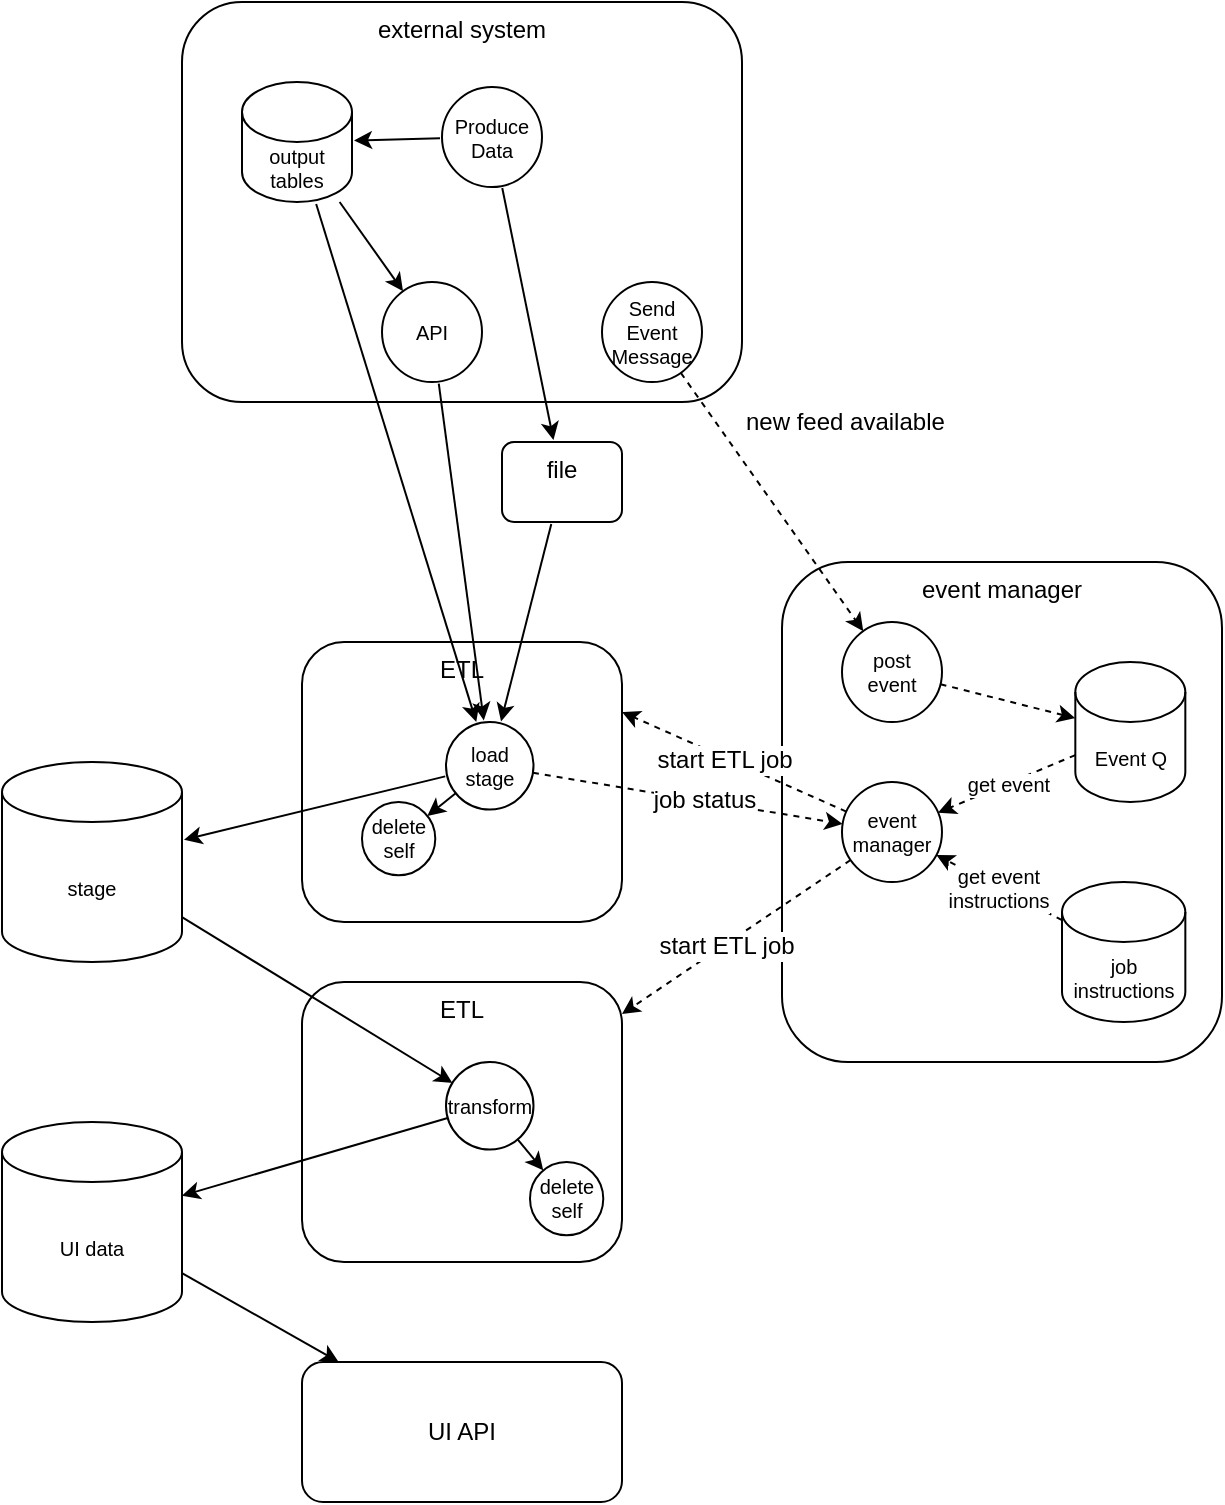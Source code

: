 <mxfile version="20.0.3" type="device" pages="2"><diagram id="--k0mkGIHIbAwBUtXwUr" name="actual architecture"><mxGraphModel dx="1162" dy="1105" grid="1" gridSize="10" guides="1" tooltips="1" connect="1" arrows="1" fold="1" page="1" pageScale="1" pageWidth="827" pageHeight="1169" math="0" shadow="0"><root><mxCell id="0"/><mxCell id="1" parent="0"/><mxCell id="-hwRA4XL9Y0TY-39Th8E-2" value="UI API" style="rounded=1;whiteSpace=wrap;html=1;" vertex="1" parent="1"><mxGeometry x="300" y="720" width="160" height="70" as="geometry"/></mxCell><mxCell id="-hwRA4XL9Y0TY-39Th8E-6" value="file" style="rounded=1;whiteSpace=wrap;html=1;verticalAlign=top;align=center;" vertex="1" parent="1"><mxGeometry x="400" y="260" width="60" height="40" as="geometry"/></mxCell><mxCell id="-hwRA4XL9Y0TY-39Th8E-9" value="" style="endArrow=classic;html=1;rounded=0;" edge="1" parent="1" source="-hwRA4XL9Y0TY-39Th8E-61" target="-hwRA4XL9Y0TY-39Th8E-2"><mxGeometry width="50" height="50" relative="1" as="geometry"><mxPoint x="340" y="680" as="sourcePoint"/><mxPoint x="440" y="670" as="targetPoint"/></mxGeometry></mxCell><mxCell id="-hwRA4XL9Y0TY-39Th8E-22" value="" style="group" vertex="1" connectable="0" parent="1"><mxGeometry x="540" y="320" width="220" height="250" as="geometry"/></mxCell><mxCell id="-hwRA4XL9Y0TY-39Th8E-10" value="event manager" style="rounded=1;whiteSpace=wrap;html=1;verticalAlign=top;align=center;" vertex="1" parent="-hwRA4XL9Y0TY-39Th8E-22"><mxGeometry width="220.0" height="250" as="geometry"/></mxCell><mxCell id="-hwRA4XL9Y0TY-39Th8E-16" value="Event Q" style="shape=cylinder3;whiteSpace=wrap;html=1;boundedLbl=1;backgroundOutline=1;size=15;fontSize=10;" vertex="1" parent="-hwRA4XL9Y0TY-39Th8E-22"><mxGeometry x="146.667" y="50" width="55.0" height="70" as="geometry"/></mxCell><mxCell id="-hwRA4XL9Y0TY-39Th8E-32" value="event manager" style="ellipse;whiteSpace=wrap;html=1;aspect=fixed;fontSize=10;" vertex="1" parent="-hwRA4XL9Y0TY-39Th8E-22"><mxGeometry x="29.997" y="110" width="50" height="50" as="geometry"/></mxCell><mxCell id="-hwRA4XL9Y0TY-39Th8E-33" value="" style="endArrow=classic;html=1;rounded=0;fontSize=10;elbow=vertical;dashed=1;endSize=6;startSize=6;" edge="1" parent="-hwRA4XL9Y0TY-39Th8E-22" source="-hwRA4XL9Y0TY-39Th8E-57" target="-hwRA4XL9Y0TY-39Th8E-16"><mxGeometry width="50" height="50" relative="1" as="geometry"><mxPoint x="90.702" y="-268.145" as="sourcePoint"/><mxPoint x="80.43" y="154.396" as="targetPoint"/></mxGeometry></mxCell><mxCell id="-hwRA4XL9Y0TY-39Th8E-55" value="job instructions" style="shape=cylinder3;whiteSpace=wrap;html=1;boundedLbl=1;backgroundOutline=1;size=15;fontSize=10;" vertex="1" parent="-hwRA4XL9Y0TY-39Th8E-22"><mxGeometry x="140" y="160" width="61.67" height="70" as="geometry"/></mxCell><mxCell id="-hwRA4XL9Y0TY-39Th8E-57" value="post &lt;br&gt;event" style="ellipse;whiteSpace=wrap;html=1;aspect=fixed;fontSize=10;" vertex="1" parent="-hwRA4XL9Y0TY-39Th8E-22"><mxGeometry x="29.999" y="30" width="50" height="50" as="geometry"/></mxCell><mxCell id="-hwRA4XL9Y0TY-39Th8E-59" value="get event" style="endArrow=classic;html=1;rounded=0;fontSize=10;elbow=vertical;dashed=1;endSize=6;startSize=6;" edge="1" parent="-hwRA4XL9Y0TY-39Th8E-22" source="-hwRA4XL9Y0TY-39Th8E-16" target="-hwRA4XL9Y0TY-39Th8E-32"><mxGeometry width="50" height="50" relative="1" as="geometry"><mxPoint x="120.212" y="73.918" as="sourcePoint"/><mxPoint x="158.889" y="86.29" as="targetPoint"/></mxGeometry></mxCell><mxCell id="-hwRA4XL9Y0TY-39Th8E-60" value="get event &lt;br&gt;instructions" style="endArrow=classic;html=1;rounded=0;fontSize=10;elbow=vertical;dashed=1;endSize=6;startSize=6;" edge="1" parent="-hwRA4XL9Y0TY-39Th8E-22" source="-hwRA4XL9Y0TY-39Th8E-55" target="-hwRA4XL9Y0TY-39Th8E-32"><mxGeometry width="50" height="50" relative="1" as="geometry"><mxPoint x="156.667" y="106.534" as="sourcePoint"/><mxPoint x="88.045" y="135.316" as="targetPoint"/></mxGeometry></mxCell><mxCell id="-hwRA4XL9Y0TY-39Th8E-23" value="" style="group;labelBackgroundColor=#CCFFE6;" vertex="1" connectable="0" parent="1"><mxGeometry x="240" y="40" width="280" height="200" as="geometry"/></mxCell><mxCell id="-hwRA4XL9Y0TY-39Th8E-11" value="external system" style="rounded=1;whiteSpace=wrap;html=1;verticalAlign=top;align=center;" vertex="1" parent="-hwRA4XL9Y0TY-39Th8E-23"><mxGeometry width="280" height="200" as="geometry"/></mxCell><mxCell id="-hwRA4XL9Y0TY-39Th8E-12" value="Send Event Message" style="ellipse;whiteSpace=wrap;html=1;aspect=fixed;fontSize=10;" vertex="1" parent="-hwRA4XL9Y0TY-39Th8E-23"><mxGeometry x="210" y="140" width="50" height="50" as="geometry"/></mxCell><mxCell id="-hwRA4XL9Y0TY-39Th8E-13" value="Produce Data" style="ellipse;whiteSpace=wrap;html=1;aspect=fixed;fontSize=10;labelBackgroundColor=none;" vertex="1" parent="-hwRA4XL9Y0TY-39Th8E-23"><mxGeometry x="130" y="42.5" width="50" height="50" as="geometry"/></mxCell><mxCell id="-hwRA4XL9Y0TY-39Th8E-37" value="output tables" style="shape=cylinder3;whiteSpace=wrap;html=1;boundedLbl=1;backgroundOutline=1;size=15;fontSize=10;" vertex="1" parent="-hwRA4XL9Y0TY-39Th8E-23"><mxGeometry x="30" y="40" width="55" height="60" as="geometry"/></mxCell><mxCell id="-hwRA4XL9Y0TY-39Th8E-26" value="" style="endArrow=classic;html=1;rounded=0;fontSize=10;sourcePerimeterSpacing=1;targetPerimeterSpacing=1;elbow=vertical;" edge="1" parent="-hwRA4XL9Y0TY-39Th8E-23" source="-hwRA4XL9Y0TY-39Th8E-13" target="-hwRA4XL9Y0TY-39Th8E-37"><mxGeometry width="50" height="50" relative="1" as="geometry"><mxPoint x="43.577" y="105.298" as="sourcePoint"/><mxPoint x="-208.6" y="183.528" as="targetPoint"/></mxGeometry></mxCell><mxCell id="-hwRA4XL9Y0TY-39Th8E-39" value="API" style="ellipse;whiteSpace=wrap;html=1;aspect=fixed;fontSize=10;labelBackgroundColor=none;" vertex="1" parent="-hwRA4XL9Y0TY-39Th8E-23"><mxGeometry x="100" y="140" width="50" height="50" as="geometry"/></mxCell><mxCell id="-hwRA4XL9Y0TY-39Th8E-52" value="" style="endArrow=classic;html=1;rounded=0;" edge="1" parent="-hwRA4XL9Y0TY-39Th8E-23" source="-hwRA4XL9Y0TY-39Th8E-37" target="-hwRA4XL9Y0TY-39Th8E-39"><mxGeometry width="50" height="50" relative="1" as="geometry"><mxPoint x="110" y="650" as="sourcePoint"/><mxPoint x="110" y="690" as="targetPoint"/></mxGeometry></mxCell><mxCell id="-hwRA4XL9Y0TY-39Th8E-25" value="" style="endArrow=classic;html=1;rounded=0;fontSize=10;sourcePerimeterSpacing=1;targetPerimeterSpacing=1;elbow=vertical;" edge="1" parent="1" source="-hwRA4XL9Y0TY-39Th8E-13" target="-hwRA4XL9Y0TY-39Th8E-6"><mxGeometry width="50" height="50" relative="1" as="geometry"><mxPoint x="517.549" y="154.274" as="sourcePoint"/><mxPoint x="467.435" y="209" as="targetPoint"/></mxGeometry></mxCell><mxCell id="-hwRA4XL9Y0TY-39Th8E-15" value="" style="endArrow=classic;html=1;rounded=0;fontSize=10;elbow=vertical;dashed=1;endSize=6;startSize=6;" edge="1" parent="1" source="-hwRA4XL9Y0TY-39Th8E-12" target="-hwRA4XL9Y0TY-39Th8E-57"><mxGeometry width="50" height="50" relative="1" as="geometry"><mxPoint x="400" y="530" as="sourcePoint"/><mxPoint x="450" y="480" as="targetPoint"/></mxGeometry></mxCell><mxCell id="-hwRA4XL9Y0TY-39Th8E-29" value="&lt;span style=&quot;font-size: 12px;&quot;&gt;new feed available&lt;/span&gt;" style="edgeLabel;html=1;align=left;verticalAlign=middle;resizable=0;points=[];fontSize=10;labelBackgroundColor=none;" vertex="1" connectable="0" parent="-hwRA4XL9Y0TY-39Th8E-15"><mxGeometry x="0.006" y="-1" relative="1" as="geometry"><mxPoint x="-14" y="-41" as="offset"/></mxGeometry></mxCell><mxCell id="-hwRA4XL9Y0TY-39Th8E-41" value="" style="group" vertex="1" connectable="0" parent="1"><mxGeometry x="260" y="360" width="200" height="140" as="geometry"/></mxCell><mxCell id="-hwRA4XL9Y0TY-39Th8E-27" value="ETL" style="rounded=1;whiteSpace=wrap;html=1;verticalAlign=top;" vertex="1" parent="-hwRA4XL9Y0TY-39Th8E-41"><mxGeometry x="40" width="160" height="140" as="geometry"/></mxCell><mxCell id="-hwRA4XL9Y0TY-39Th8E-31" value="load &lt;br&gt;stage" style="ellipse;whiteSpace=wrap;html=1;aspect=fixed;fontSize=10;" vertex="1" parent="-hwRA4XL9Y0TY-39Th8E-41"><mxGeometry x="111.999" y="40" width="43.75" height="43.75" as="geometry"/></mxCell><mxCell id="-hwRA4XL9Y0TY-39Th8E-53" value="delete self" style="ellipse;whiteSpace=wrap;html=1;aspect=fixed;fontSize=10;" vertex="1" parent="-hwRA4XL9Y0TY-39Th8E-41"><mxGeometry x="69.999" y="80" width="36.645" height="36.645" as="geometry"/></mxCell><mxCell id="-hwRA4XL9Y0TY-39Th8E-54" value="" style="edgeStyle=none;rounded=0;orthogonalLoop=1;jettySize=auto;html=1;fontSize=12;startSize=6;endSize=6;sourcePerimeterSpacing=0;targetPerimeterSpacing=0;elbow=vertical;" edge="1" parent="-hwRA4XL9Y0TY-39Th8E-41" source="-hwRA4XL9Y0TY-39Th8E-31" target="-hwRA4XL9Y0TY-39Th8E-53"><mxGeometry relative="1" as="geometry"/></mxCell><mxCell id="-hwRA4XL9Y0TY-39Th8E-30" value="stage" style="shape=cylinder3;whiteSpace=wrap;html=1;boundedLbl=1;backgroundOutline=1;size=15;fontSize=10;" vertex="1" parent="1"><mxGeometry x="150" y="420" width="90" height="100" as="geometry"/></mxCell><mxCell id="-hwRA4XL9Y0TY-39Th8E-42" value="" style="endArrow=classic;html=1;rounded=0;fontSize=10;sourcePerimeterSpacing=1;targetPerimeterSpacing=1;elbow=vertical;" edge="1" parent="1" source="-hwRA4XL9Y0TY-39Th8E-6" target="-hwRA4XL9Y0TY-39Th8E-31"><mxGeometry width="50" height="50" relative="1" as="geometry"><mxPoint x="405" y="143.5" as="sourcePoint"/><mxPoint x="405" y="269" as="targetPoint"/></mxGeometry></mxCell><mxCell id="-hwRA4XL9Y0TY-39Th8E-43" value="" style="endArrow=classic;html=1;rounded=0;fontSize=10;elbow=vertical;dashed=1;endSize=6;startSize=6;entryX=1;entryY=0.25;entryDx=0;entryDy=0;" edge="1" parent="1" source="-hwRA4XL9Y0TY-39Th8E-32" target="-hwRA4XL9Y0TY-39Th8E-27"><mxGeometry width="50" height="50" relative="1" as="geometry"><mxPoint x="629.997" y="505.885" as="sourcePoint"/><mxPoint x="670" y="506.614" as="targetPoint"/></mxGeometry></mxCell><mxCell id="-hwRA4XL9Y0TY-39Th8E-44" value="start ETL job" style="edgeLabel;html=1;align=center;verticalAlign=middle;resizable=0;points=[];fontSize=12;" vertex="1" connectable="0" parent="-hwRA4XL9Y0TY-39Th8E-43"><mxGeometry x="0.093" y="1" relative="1" as="geometry"><mxPoint as="offset"/></mxGeometry></mxCell><mxCell id="-hwRA4XL9Y0TY-39Th8E-45" value="" style="endArrow=classic;html=1;rounded=0;fontSize=10;sourcePerimeterSpacing=1;targetPerimeterSpacing=1;elbow=vertical;" edge="1" parent="1" source="-hwRA4XL9Y0TY-39Th8E-31" target="-hwRA4XL9Y0TY-39Th8E-30"><mxGeometry width="50" height="50" relative="1" as="geometry"><mxPoint x="405.691" y="311" as="sourcePoint"/><mxPoint x="409.186" y="417.144" as="targetPoint"/></mxGeometry></mxCell><mxCell id="-hwRA4XL9Y0TY-39Th8E-47" value="" style="endArrow=classic;html=1;rounded=0;fontSize=10;elbow=vertical;dashed=1;endSize=6;startSize=6;" edge="1" parent="1" source="-hwRA4XL9Y0TY-39Th8E-31" target="-hwRA4XL9Y0TY-39Th8E-32"><mxGeometry width="50" height="50" relative="1" as="geometry"><mxPoint x="580.025" y="440.128" as="sourcePoint"/><mxPoint x="450" y="446.578" as="targetPoint"/></mxGeometry></mxCell><mxCell id="-hwRA4XL9Y0TY-39Th8E-48" value="job status" style="edgeLabel;html=1;align=center;verticalAlign=middle;resizable=0;points=[];fontSize=12;" vertex="1" connectable="0" parent="-hwRA4XL9Y0TY-39Th8E-47"><mxGeometry x="0.093" y="1" relative="1" as="geometry"><mxPoint as="offset"/></mxGeometry></mxCell><mxCell id="-hwRA4XL9Y0TY-39Th8E-49" value="" style="endArrow=classic;html=1;rounded=0;fontSize=10;sourcePerimeterSpacing=1;targetPerimeterSpacing=1;elbow=vertical;" edge="1" parent="1" source="-hwRA4XL9Y0TY-39Th8E-39" target="-hwRA4XL9Y0TY-39Th8E-31"><mxGeometry width="50" height="50" relative="1" as="geometry"><mxPoint x="405.585" y="311" as="sourcePoint"/><mxPoint x="408.317" y="409.006" as="targetPoint"/></mxGeometry></mxCell><mxCell id="-hwRA4XL9Y0TY-39Th8E-50" value="" style="endArrow=classic;html=1;rounded=0;fontSize=10;sourcePerimeterSpacing=1;targetPerimeterSpacing=1;elbow=vertical;" edge="1" parent="1" source="-hwRA4XL9Y0TY-39Th8E-37" target="-hwRA4XL9Y0TY-39Th8E-31"><mxGeometry width="50" height="50" relative="1" as="geometry"><mxPoint x="378.844" y="240.714" as="sourcePoint"/><mxPoint x="404.945" y="409.312" as="targetPoint"/></mxGeometry></mxCell><mxCell id="-hwRA4XL9Y0TY-39Th8E-61" value="UI data" style="shape=cylinder3;whiteSpace=wrap;html=1;boundedLbl=1;backgroundOutline=1;size=15;fontSize=10;" vertex="1" parent="1"><mxGeometry x="150" y="600" width="90" height="100" as="geometry"/></mxCell><mxCell id="-hwRA4XL9Y0TY-39Th8E-62" value="" style="group" vertex="1" connectable="0" parent="1"><mxGeometry x="260" y="530" width="200" height="140" as="geometry"/></mxCell><mxCell id="-hwRA4XL9Y0TY-39Th8E-63" value="ETL" style="rounded=1;whiteSpace=wrap;html=1;verticalAlign=top;" vertex="1" parent="-hwRA4XL9Y0TY-39Th8E-62"><mxGeometry x="40" width="160" height="140" as="geometry"/></mxCell><mxCell id="-hwRA4XL9Y0TY-39Th8E-64" value="transform" style="ellipse;whiteSpace=wrap;html=1;aspect=fixed;fontSize=10;" vertex="1" parent="-hwRA4XL9Y0TY-39Th8E-62"><mxGeometry x="111.999" y="40" width="43.75" height="43.75" as="geometry"/></mxCell><mxCell id="-hwRA4XL9Y0TY-39Th8E-65" value="delete self" style="ellipse;whiteSpace=wrap;html=1;aspect=fixed;fontSize=10;" vertex="1" parent="-hwRA4XL9Y0TY-39Th8E-62"><mxGeometry x="153.999" y="90" width="36.645" height="36.645" as="geometry"/></mxCell><mxCell id="-hwRA4XL9Y0TY-39Th8E-66" value="" style="edgeStyle=none;rounded=0;orthogonalLoop=1;jettySize=auto;html=1;fontSize=12;startSize=6;endSize=6;sourcePerimeterSpacing=0;targetPerimeterSpacing=0;elbow=vertical;" edge="1" parent="-hwRA4XL9Y0TY-39Th8E-62" source="-hwRA4XL9Y0TY-39Th8E-64" target="-hwRA4XL9Y0TY-39Th8E-65"><mxGeometry relative="1" as="geometry"/></mxCell><mxCell id="-hwRA4XL9Y0TY-39Th8E-67" value="" style="endArrow=classic;html=1;rounded=0;fontSize=10;elbow=vertical;dashed=1;endSize=6;startSize=6;" edge="1" parent="1" source="-hwRA4XL9Y0TY-39Th8E-32" target="-hwRA4XL9Y0TY-39Th8E-63"><mxGeometry width="50" height="50" relative="1" as="geometry"><mxPoint x="582.18" y="454.783" as="sourcePoint"/><mxPoint x="470" y="405" as="targetPoint"/></mxGeometry></mxCell><mxCell id="-hwRA4XL9Y0TY-39Th8E-68" value="start ETL job" style="edgeLabel;html=1;align=center;verticalAlign=middle;resizable=0;points=[];fontSize=12;" vertex="1" connectable="0" parent="-hwRA4XL9Y0TY-39Th8E-67"><mxGeometry x="0.093" y="1" relative="1" as="geometry"><mxPoint as="offset"/></mxGeometry></mxCell><mxCell id="-hwRA4XL9Y0TY-39Th8E-69" value="" style="endArrow=classic;html=1;rounded=0;" edge="1" parent="1" source="-hwRA4XL9Y0TY-39Th8E-30" target="-hwRA4XL9Y0TY-39Th8E-64"><mxGeometry width="50" height="50" relative="1" as="geometry"><mxPoint x="250" y="692.838" as="sourcePoint"/><mxPoint x="300.926" y="730" as="targetPoint"/></mxGeometry></mxCell><mxCell id="-hwRA4XL9Y0TY-39Th8E-70" value="" style="endArrow=classic;html=1;rounded=0;" edge="1" parent="1" source="-hwRA4XL9Y0TY-39Th8E-64" target="-hwRA4XL9Y0TY-39Th8E-61"><mxGeometry width="50" height="50" relative="1" as="geometry"><mxPoint x="250" y="507.585" as="sourcePoint"/><mxPoint x="385.208" y="590.468" as="targetPoint"/></mxGeometry></mxCell></root></mxGraphModel></diagram><diagram id="nnWR3J10WZ6W9PIZFPV_" name="mock architecture"><mxGraphModel dx="1962" dy="1105" grid="1" gridSize="10" guides="1" tooltips="1" connect="1" arrows="1" fold="1" page="1" pageScale="1" pageWidth="1654" pageHeight="1169" math="0" shadow="0"><root><mxCell id="0"/><mxCell id="1" parent="0"/><mxCell id="jwZsRL2bZFohMENT125H-1" value="UI API" style="rounded=1;whiteSpace=wrap;html=1;" vertex="1" parent="1"><mxGeometry x="300" y="720" width="160" height="70" as="geometry"/></mxCell><mxCell id="jwZsRL2bZFohMENT125H-2" value="file" style="rounded=1;whiteSpace=wrap;html=1;verticalAlign=top;align=center;" vertex="1" parent="1"><mxGeometry x="400" y="260" width="60" height="40" as="geometry"/></mxCell><mxCell id="jwZsRL2bZFohMENT125H-3" value="" style="endArrow=classic;html=1;rounded=0;" edge="1" parent="1" source="jwZsRL2bZFohMENT125H-38" target="jwZsRL2bZFohMENT125H-1"><mxGeometry width="50" height="50" relative="1" as="geometry"><mxPoint x="340" y="680" as="sourcePoint"/><mxPoint x="440" y="670" as="targetPoint"/></mxGeometry></mxCell><mxCell id="jwZsRL2bZFohMENT125H-4" value="" style="group" vertex="1" connectable="0" parent="1"><mxGeometry x="540" y="320" width="220" height="250" as="geometry"/></mxCell><mxCell id="jwZsRL2bZFohMENT125H-5" value="event manager" style="rounded=1;whiteSpace=wrap;html=1;verticalAlign=top;align=center;" vertex="1" parent="jwZsRL2bZFohMENT125H-4"><mxGeometry width="220.0" height="250" as="geometry"/></mxCell><mxCell id="jwZsRL2bZFohMENT125H-6" value="Event Q" style="shape=cylinder3;whiteSpace=wrap;html=1;boundedLbl=1;backgroundOutline=1;size=15;fontSize=10;" vertex="1" parent="jwZsRL2bZFohMENT125H-4"><mxGeometry x="146.667" y="50" width="55.0" height="70" as="geometry"/></mxCell><mxCell id="jwZsRL2bZFohMENT125H-7" value="event manager" style="ellipse;whiteSpace=wrap;html=1;aspect=fixed;fontSize=10;" vertex="1" parent="jwZsRL2bZFohMENT125H-4"><mxGeometry x="29.997" y="110" width="50" height="50" as="geometry"/></mxCell><mxCell id="jwZsRL2bZFohMENT125H-8" value="" style="endArrow=classic;html=1;rounded=0;fontSize=10;elbow=vertical;dashed=1;endSize=6;startSize=6;" edge="1" parent="jwZsRL2bZFohMENT125H-4" source="jwZsRL2bZFohMENT125H-10" target="jwZsRL2bZFohMENT125H-6"><mxGeometry width="50" height="50" relative="1" as="geometry"><mxPoint x="90.702" y="-268.145" as="sourcePoint"/><mxPoint x="80.43" y="154.396" as="targetPoint"/></mxGeometry></mxCell><mxCell id="jwZsRL2bZFohMENT125H-9" value="job instructions" style="shape=cylinder3;whiteSpace=wrap;html=1;boundedLbl=1;backgroundOutline=1;size=15;fontSize=10;" vertex="1" parent="jwZsRL2bZFohMENT125H-4"><mxGeometry x="140" y="160" width="61.67" height="70" as="geometry"/></mxCell><mxCell id="jwZsRL2bZFohMENT125H-10" value="post &lt;br&gt;event" style="ellipse;whiteSpace=wrap;html=1;aspect=fixed;fontSize=10;" vertex="1" parent="jwZsRL2bZFohMENT125H-4"><mxGeometry x="29.999" y="30" width="50" height="50" as="geometry"/></mxCell><mxCell id="jwZsRL2bZFohMENT125H-11" value="get event" style="endArrow=classic;html=1;rounded=0;fontSize=10;elbow=vertical;dashed=1;endSize=6;startSize=6;" edge="1" parent="jwZsRL2bZFohMENT125H-4" source="jwZsRL2bZFohMENT125H-6" target="jwZsRL2bZFohMENT125H-7"><mxGeometry width="50" height="50" relative="1" as="geometry"><mxPoint x="120.212" y="73.918" as="sourcePoint"/><mxPoint x="158.889" y="86.29" as="targetPoint"/></mxGeometry></mxCell><mxCell id="jwZsRL2bZFohMENT125H-12" value="get event &lt;br&gt;instructions" style="endArrow=classic;html=1;rounded=0;fontSize=10;elbow=vertical;dashed=1;endSize=6;startSize=6;" edge="1" parent="jwZsRL2bZFohMENT125H-4" source="jwZsRL2bZFohMENT125H-9" target="jwZsRL2bZFohMENT125H-7"><mxGeometry width="50" height="50" relative="1" as="geometry"><mxPoint x="156.667" y="106.534" as="sourcePoint"/><mxPoint x="88.045" y="135.316" as="targetPoint"/></mxGeometry></mxCell><mxCell id="jwZsRL2bZFohMENT125H-13" value="" style="group;labelBackgroundColor=#CCFFE6;" vertex="1" connectable="0" parent="1"><mxGeometry x="170" y="40" width="280" height="200" as="geometry"/></mxCell><mxCell id="jwZsRL2bZFohMENT125H-14" value="mock external system" style="rounded=1;whiteSpace=wrap;html=1;verticalAlign=top;align=center;" vertex="1" parent="jwZsRL2bZFohMENT125H-13"><mxGeometry width="280" height="200" as="geometry"/></mxCell><mxCell id="jwZsRL2bZFohMENT125H-15" value="Send Event Message" style="ellipse;whiteSpace=wrap;html=1;aspect=fixed;fontSize=10;" vertex="1" parent="jwZsRL2bZFohMENT125H-13"><mxGeometry x="210" y="140" width="50" height="50" as="geometry"/></mxCell><mxCell id="jwZsRL2bZFohMENT125H-16" value="Produce Data" style="ellipse;whiteSpace=wrap;html=1;aspect=fixed;fontSize=10;labelBackgroundColor=none;" vertex="1" parent="jwZsRL2bZFohMENT125H-13"><mxGeometry x="130" y="42.5" width="50" height="50" as="geometry"/></mxCell><mxCell id="jwZsRL2bZFohMENT125H-17" value="output tables" style="shape=cylinder3;whiteSpace=wrap;html=1;boundedLbl=1;backgroundOutline=1;size=15;fontSize=10;" vertex="1" parent="jwZsRL2bZFohMENT125H-13"><mxGeometry x="30" y="40" width="55" height="60" as="geometry"/></mxCell><mxCell id="jwZsRL2bZFohMENT125H-18" value="" style="endArrow=classic;html=1;rounded=0;fontSize=10;sourcePerimeterSpacing=1;targetPerimeterSpacing=1;elbow=vertical;" edge="1" parent="jwZsRL2bZFohMENT125H-13" source="jwZsRL2bZFohMENT125H-16" target="jwZsRL2bZFohMENT125H-17"><mxGeometry width="50" height="50" relative="1" as="geometry"><mxPoint x="43.577" y="105.298" as="sourcePoint"/><mxPoint x="-208.6" y="183.528" as="targetPoint"/></mxGeometry></mxCell><mxCell id="jwZsRL2bZFohMENT125H-19" value="API" style="ellipse;whiteSpace=wrap;html=1;aspect=fixed;fontSize=10;labelBackgroundColor=none;" vertex="1" parent="jwZsRL2bZFohMENT125H-13"><mxGeometry x="100" y="140" width="50" height="50" as="geometry"/></mxCell><mxCell id="jwZsRL2bZFohMENT125H-20" value="" style="endArrow=classic;html=1;rounded=0;" edge="1" parent="jwZsRL2bZFohMENT125H-13" source="jwZsRL2bZFohMENT125H-17" target="jwZsRL2bZFohMENT125H-19"><mxGeometry width="50" height="50" relative="1" as="geometry"><mxPoint x="110" y="650" as="sourcePoint"/><mxPoint x="110" y="690" as="targetPoint"/></mxGeometry></mxCell><mxCell id="jwZsRL2bZFohMENT125H-21" value="" style="endArrow=classic;html=1;rounded=0;fontSize=10;sourcePerimeterSpacing=1;targetPerimeterSpacing=1;elbow=vertical;" edge="1" parent="1" source="jwZsRL2bZFohMENT125H-16" target="jwZsRL2bZFohMENT125H-2"><mxGeometry width="50" height="50" relative="1" as="geometry"><mxPoint x="517.549" y="154.274" as="sourcePoint"/><mxPoint x="467.435" y="209" as="targetPoint"/></mxGeometry></mxCell><mxCell id="jwZsRL2bZFohMENT125H-22" value="" style="endArrow=classic;html=1;rounded=0;fontSize=10;elbow=vertical;dashed=1;endSize=6;startSize=6;" edge="1" parent="1" source="jwZsRL2bZFohMENT125H-15" target="jwZsRL2bZFohMENT125H-10"><mxGeometry width="50" height="50" relative="1" as="geometry"><mxPoint x="400" y="530" as="sourcePoint"/><mxPoint x="450" y="480" as="targetPoint"/></mxGeometry></mxCell><mxCell id="jwZsRL2bZFohMENT125H-23" value="&lt;span style=&quot;font-size: 12px;&quot;&gt;new feed available&lt;/span&gt;" style="edgeLabel;html=1;align=left;verticalAlign=middle;resizable=0;points=[];fontSize=10;labelBackgroundColor=none;" vertex="1" connectable="0" parent="jwZsRL2bZFohMENT125H-22"><mxGeometry x="0.006" y="-1" relative="1" as="geometry"><mxPoint y="-11" as="offset"/></mxGeometry></mxCell><mxCell id="jwZsRL2bZFohMENT125H-24" value="" style="group" vertex="1" connectable="0" parent="1"><mxGeometry x="260" y="360" width="200" height="140" as="geometry"/></mxCell><mxCell id="jwZsRL2bZFohMENT125H-25" value="ETL" style="rounded=1;whiteSpace=wrap;html=1;verticalAlign=top;" vertex="1" parent="jwZsRL2bZFohMENT125H-24"><mxGeometry x="40" width="160" height="140" as="geometry"/></mxCell><mxCell id="jwZsRL2bZFohMENT125H-26" value="load &lt;br&gt;stage" style="ellipse;whiteSpace=wrap;html=1;aspect=fixed;fontSize=10;" vertex="1" parent="jwZsRL2bZFohMENT125H-24"><mxGeometry x="111.999" y="40" width="43.75" height="43.75" as="geometry"/></mxCell><mxCell id="jwZsRL2bZFohMENT125H-27" value="delete self" style="ellipse;whiteSpace=wrap;html=1;aspect=fixed;fontSize=10;" vertex="1" parent="jwZsRL2bZFohMENT125H-24"><mxGeometry x="69.999" y="80" width="36.645" height="36.645" as="geometry"/></mxCell><mxCell id="jwZsRL2bZFohMENT125H-28" value="" style="edgeStyle=none;rounded=0;orthogonalLoop=1;jettySize=auto;html=1;fontSize=12;startSize=6;endSize=6;sourcePerimeterSpacing=0;targetPerimeterSpacing=0;elbow=vertical;" edge="1" parent="jwZsRL2bZFohMENT125H-24" source="jwZsRL2bZFohMENT125H-26" target="jwZsRL2bZFohMENT125H-27"><mxGeometry relative="1" as="geometry"/></mxCell><mxCell id="jwZsRL2bZFohMENT125H-29" value="stage" style="shape=cylinder3;whiteSpace=wrap;html=1;boundedLbl=1;backgroundOutline=1;size=15;fontSize=10;" vertex="1" parent="1"><mxGeometry x="150" y="420" width="90" height="100" as="geometry"/></mxCell><mxCell id="jwZsRL2bZFohMENT125H-30" value="" style="endArrow=classic;html=1;rounded=0;fontSize=10;sourcePerimeterSpacing=1;targetPerimeterSpacing=1;elbow=vertical;" edge="1" parent="1" source="jwZsRL2bZFohMENT125H-2" target="jwZsRL2bZFohMENT125H-26"><mxGeometry width="50" height="50" relative="1" as="geometry"><mxPoint x="405" y="143.5" as="sourcePoint"/><mxPoint x="405" y="269" as="targetPoint"/></mxGeometry></mxCell><mxCell id="jwZsRL2bZFohMENT125H-31" value="" style="endArrow=classic;html=1;rounded=0;fontSize=10;elbow=vertical;dashed=1;endSize=6;startSize=6;entryX=1;entryY=0.25;entryDx=0;entryDy=0;" edge="1" parent="1" source="jwZsRL2bZFohMENT125H-7" target="jwZsRL2bZFohMENT125H-25"><mxGeometry width="50" height="50" relative="1" as="geometry"><mxPoint x="629.997" y="505.885" as="sourcePoint"/><mxPoint x="670" y="506.614" as="targetPoint"/></mxGeometry></mxCell><mxCell id="jwZsRL2bZFohMENT125H-32" value="start ETL job" style="edgeLabel;html=1;align=center;verticalAlign=middle;resizable=0;points=[];fontSize=12;" vertex="1" connectable="0" parent="jwZsRL2bZFohMENT125H-31"><mxGeometry x="0.093" y="1" relative="1" as="geometry"><mxPoint as="offset"/></mxGeometry></mxCell><mxCell id="jwZsRL2bZFohMENT125H-33" value="" style="endArrow=classic;html=1;rounded=0;fontSize=10;sourcePerimeterSpacing=1;targetPerimeterSpacing=1;elbow=vertical;" edge="1" parent="1" source="jwZsRL2bZFohMENT125H-26" target="jwZsRL2bZFohMENT125H-29"><mxGeometry width="50" height="50" relative="1" as="geometry"><mxPoint x="405.691" y="311" as="sourcePoint"/><mxPoint x="409.186" y="417.144" as="targetPoint"/></mxGeometry></mxCell><mxCell id="jwZsRL2bZFohMENT125H-34" value="" style="endArrow=classic;html=1;rounded=0;fontSize=10;elbow=vertical;dashed=1;endSize=6;startSize=6;" edge="1" parent="1" source="jwZsRL2bZFohMENT125H-26" target="jwZsRL2bZFohMENT125H-7"><mxGeometry width="50" height="50" relative="1" as="geometry"><mxPoint x="580.025" y="440.128" as="sourcePoint"/><mxPoint x="450" y="446.578" as="targetPoint"/></mxGeometry></mxCell><mxCell id="jwZsRL2bZFohMENT125H-35" value="job status" style="edgeLabel;html=1;align=center;verticalAlign=middle;resizable=0;points=[];fontSize=12;" vertex="1" connectable="0" parent="jwZsRL2bZFohMENT125H-34"><mxGeometry x="0.093" y="1" relative="1" as="geometry"><mxPoint as="offset"/></mxGeometry></mxCell><mxCell id="jwZsRL2bZFohMENT125H-36" value="" style="endArrow=classic;html=1;rounded=0;fontSize=10;sourcePerimeterSpacing=1;targetPerimeterSpacing=1;elbow=vertical;" edge="1" parent="1" source="jwZsRL2bZFohMENT125H-19" target="jwZsRL2bZFohMENT125H-26"><mxGeometry width="50" height="50" relative="1" as="geometry"><mxPoint x="405.585" y="311" as="sourcePoint"/><mxPoint x="408.317" y="409.006" as="targetPoint"/></mxGeometry></mxCell><mxCell id="jwZsRL2bZFohMENT125H-37" value="" style="endArrow=classic;html=1;rounded=0;fontSize=10;sourcePerimeterSpacing=1;targetPerimeterSpacing=1;elbow=vertical;" edge="1" parent="1" source="jwZsRL2bZFohMENT125H-17" target="jwZsRL2bZFohMENT125H-26"><mxGeometry width="50" height="50" relative="1" as="geometry"><mxPoint x="378.844" y="240.714" as="sourcePoint"/><mxPoint x="404.945" y="409.312" as="targetPoint"/></mxGeometry></mxCell><mxCell id="jwZsRL2bZFohMENT125H-38" value="UI data" style="shape=cylinder3;whiteSpace=wrap;html=1;boundedLbl=1;backgroundOutline=1;size=15;fontSize=10;" vertex="1" parent="1"><mxGeometry x="150" y="600" width="90" height="100" as="geometry"/></mxCell><mxCell id="jwZsRL2bZFohMENT125H-39" value="" style="group" vertex="1" connectable="0" parent="1"><mxGeometry x="260" y="530" width="200" height="140" as="geometry"/></mxCell><mxCell id="jwZsRL2bZFohMENT125H-40" value="ETL" style="rounded=1;whiteSpace=wrap;html=1;verticalAlign=top;" vertex="1" parent="jwZsRL2bZFohMENT125H-39"><mxGeometry x="40" width="160" height="140" as="geometry"/></mxCell><mxCell id="jwZsRL2bZFohMENT125H-41" value="transform" style="ellipse;whiteSpace=wrap;html=1;aspect=fixed;fontSize=10;" vertex="1" parent="jwZsRL2bZFohMENT125H-39"><mxGeometry x="111.999" y="40" width="43.75" height="43.75" as="geometry"/></mxCell><mxCell id="jwZsRL2bZFohMENT125H-42" value="delete self" style="ellipse;whiteSpace=wrap;html=1;aspect=fixed;fontSize=10;" vertex="1" parent="jwZsRL2bZFohMENT125H-39"><mxGeometry x="153.999" y="90" width="36.645" height="36.645" as="geometry"/></mxCell><mxCell id="jwZsRL2bZFohMENT125H-43" value="" style="edgeStyle=none;rounded=0;orthogonalLoop=1;jettySize=auto;html=1;fontSize=12;startSize=6;endSize=6;sourcePerimeterSpacing=0;targetPerimeterSpacing=0;elbow=vertical;" edge="1" parent="jwZsRL2bZFohMENT125H-39" source="jwZsRL2bZFohMENT125H-41" target="jwZsRL2bZFohMENT125H-42"><mxGeometry relative="1" as="geometry"/></mxCell><mxCell id="jwZsRL2bZFohMENT125H-44" value="" style="endArrow=classic;html=1;rounded=0;fontSize=10;elbow=vertical;dashed=1;endSize=6;startSize=6;" edge="1" parent="1" source="jwZsRL2bZFohMENT125H-7" target="jwZsRL2bZFohMENT125H-40"><mxGeometry width="50" height="50" relative="1" as="geometry"><mxPoint x="582.18" y="454.783" as="sourcePoint"/><mxPoint x="470" y="405" as="targetPoint"/></mxGeometry></mxCell><mxCell id="jwZsRL2bZFohMENT125H-45" value="start ETL job" style="edgeLabel;html=1;align=center;verticalAlign=middle;resizable=0;points=[];fontSize=12;" vertex="1" connectable="0" parent="jwZsRL2bZFohMENT125H-44"><mxGeometry x="0.093" y="1" relative="1" as="geometry"><mxPoint as="offset"/></mxGeometry></mxCell><mxCell id="jwZsRL2bZFohMENT125H-46" value="" style="endArrow=classic;html=1;rounded=0;" edge="1" parent="1" source="jwZsRL2bZFohMENT125H-29" target="jwZsRL2bZFohMENT125H-41"><mxGeometry width="50" height="50" relative="1" as="geometry"><mxPoint x="250" y="692.838" as="sourcePoint"/><mxPoint x="300.926" y="730" as="targetPoint"/></mxGeometry></mxCell><mxCell id="jwZsRL2bZFohMENT125H-47" value="" style="endArrow=classic;html=1;rounded=0;" edge="1" parent="1" source="jwZsRL2bZFohMENT125H-41" target="jwZsRL2bZFohMENT125H-38"><mxGeometry width="50" height="50" relative="1" as="geometry"><mxPoint x="250" y="507.585" as="sourcePoint"/><mxPoint x="385.208" y="590.468" as="targetPoint"/></mxGeometry></mxCell><mxCell id="6L2_KI2qNy67ZbI9d9de-1" value="mock event manager" style="rounded=1;whiteSpace=wrap;html=1;verticalAlign=top;align=center;" vertex="1" parent="1"><mxGeometry x="520" y="40" width="280" height="200" as="geometry"/></mxCell><mxCell id="6L2_KI2qNy67ZbI9d9de-2" value="mock event runbook" style="shape=cylinder3;whiteSpace=wrap;html=1;boundedLbl=1;backgroundOutline=1;size=15;fontSize=10;" vertex="1" parent="1"><mxGeometry x="730" y="80" width="55" height="60" as="geometry"/></mxCell><mxCell id="6L2_KI2qNy67ZbI9d9de-3" value="dataflow main" style="rounded=1;whiteSpace=wrap;html=1;verticalAlign=top;align=center;" vertex="1" parent="1"><mxGeometry x="1040" y="40" width="400" height="440" as="geometry"/></mxCell></root></mxGraphModel></diagram></mxfile>